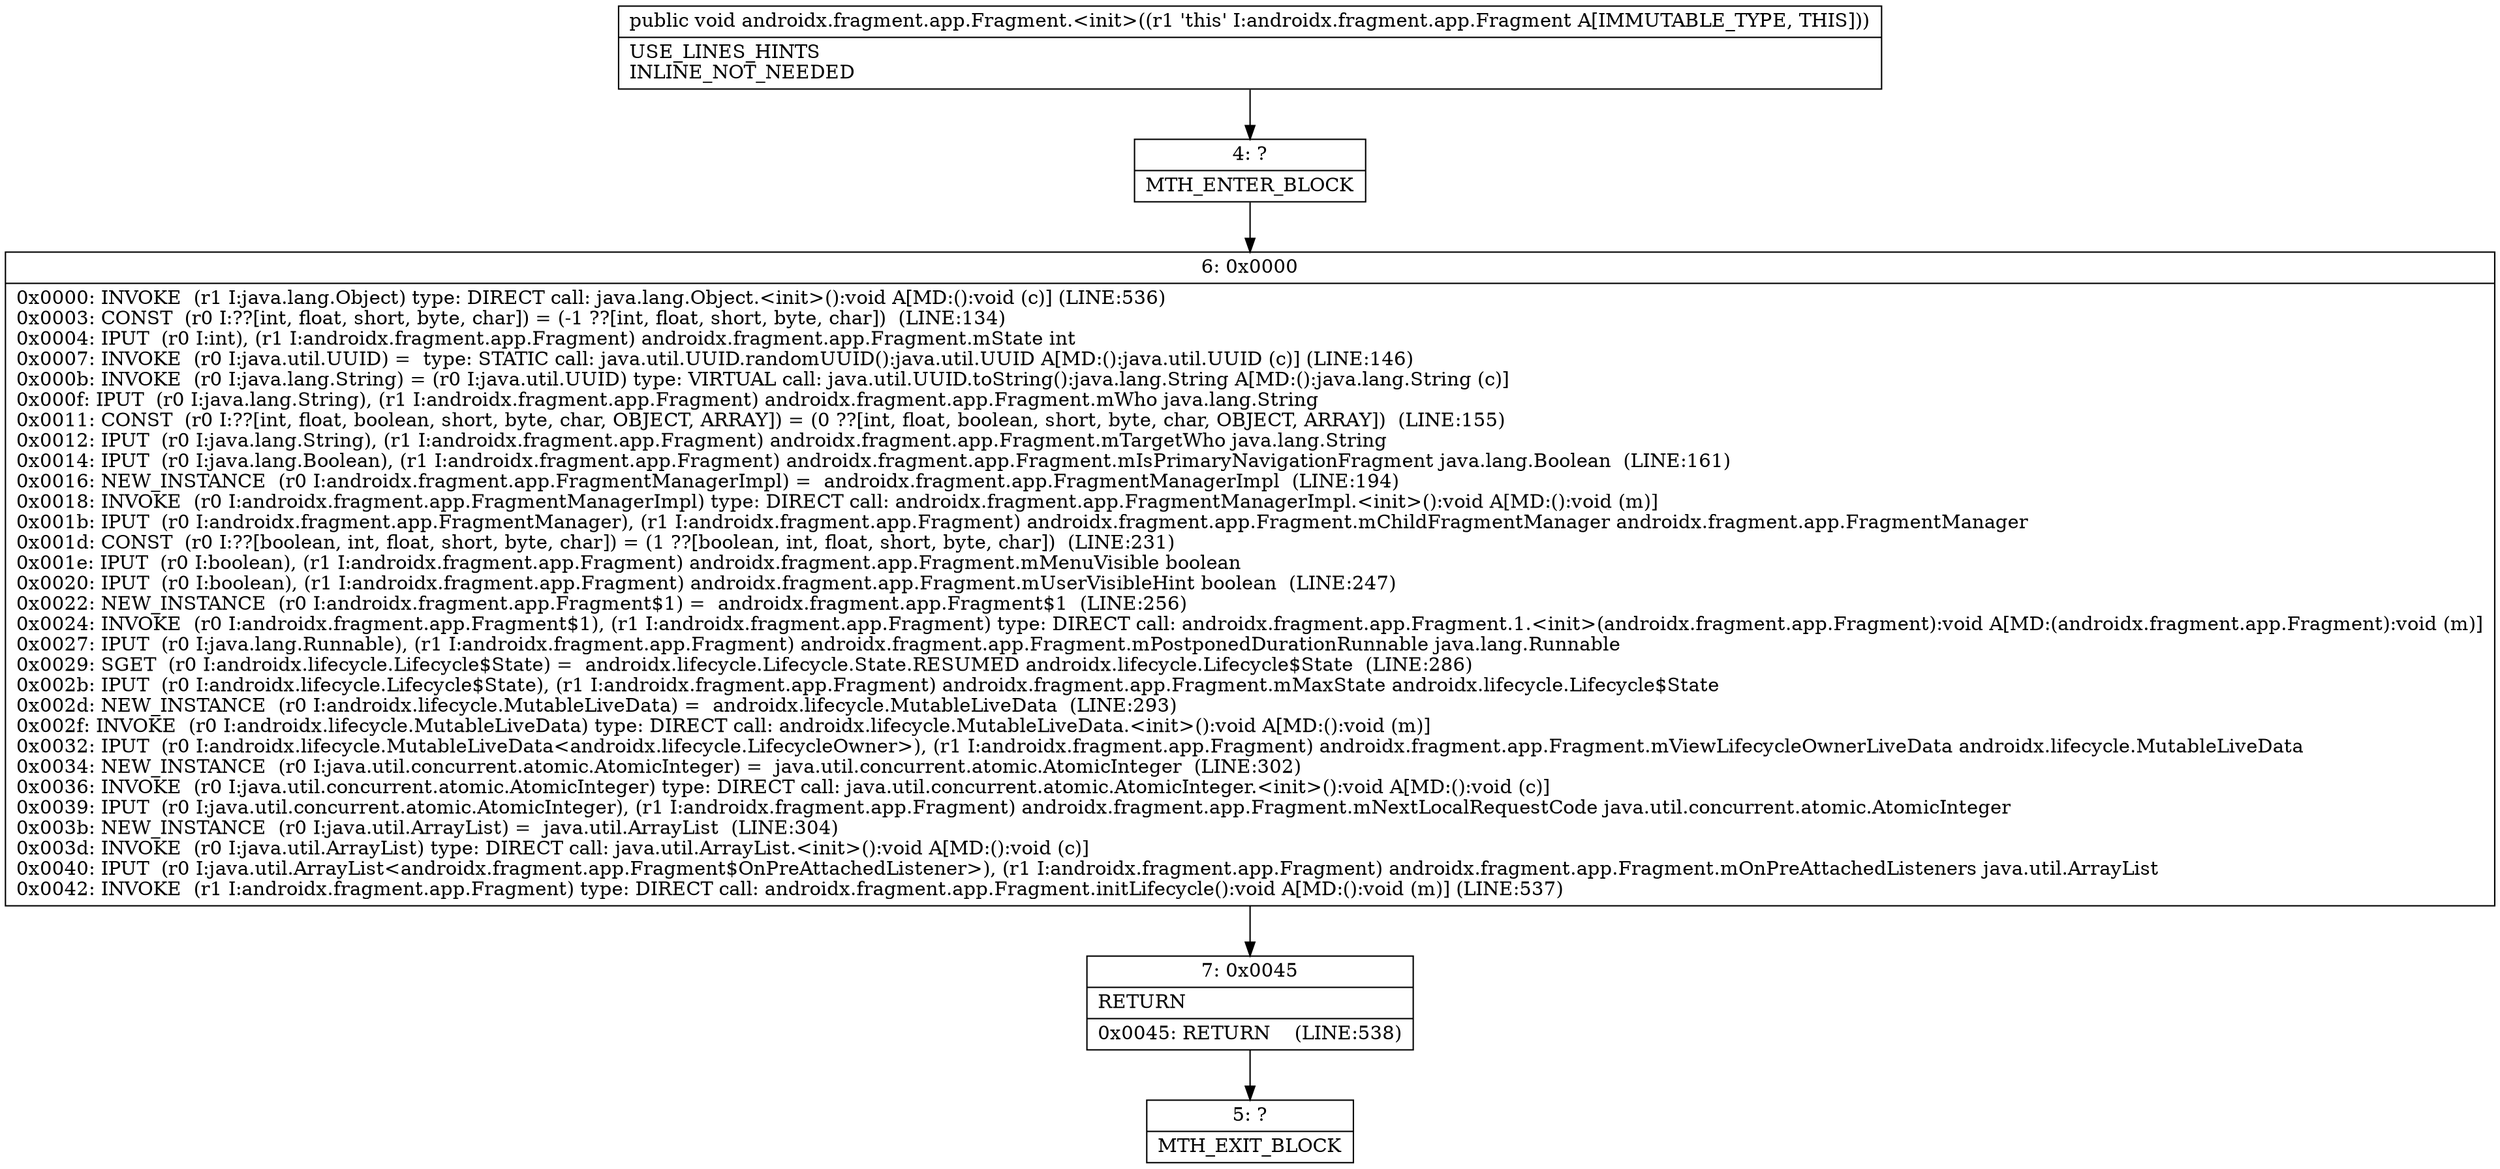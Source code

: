 digraph "CFG forandroidx.fragment.app.Fragment.\<init\>()V" {
Node_4 [shape=record,label="{4\:\ ?|MTH_ENTER_BLOCK\l}"];
Node_6 [shape=record,label="{6\:\ 0x0000|0x0000: INVOKE  (r1 I:java.lang.Object) type: DIRECT call: java.lang.Object.\<init\>():void A[MD:():void (c)] (LINE:536)\l0x0003: CONST  (r0 I:??[int, float, short, byte, char]) = (\-1 ??[int, float, short, byte, char])  (LINE:134)\l0x0004: IPUT  (r0 I:int), (r1 I:androidx.fragment.app.Fragment) androidx.fragment.app.Fragment.mState int \l0x0007: INVOKE  (r0 I:java.util.UUID) =  type: STATIC call: java.util.UUID.randomUUID():java.util.UUID A[MD:():java.util.UUID (c)] (LINE:146)\l0x000b: INVOKE  (r0 I:java.lang.String) = (r0 I:java.util.UUID) type: VIRTUAL call: java.util.UUID.toString():java.lang.String A[MD:():java.lang.String (c)]\l0x000f: IPUT  (r0 I:java.lang.String), (r1 I:androidx.fragment.app.Fragment) androidx.fragment.app.Fragment.mWho java.lang.String \l0x0011: CONST  (r0 I:??[int, float, boolean, short, byte, char, OBJECT, ARRAY]) = (0 ??[int, float, boolean, short, byte, char, OBJECT, ARRAY])  (LINE:155)\l0x0012: IPUT  (r0 I:java.lang.String), (r1 I:androidx.fragment.app.Fragment) androidx.fragment.app.Fragment.mTargetWho java.lang.String \l0x0014: IPUT  (r0 I:java.lang.Boolean), (r1 I:androidx.fragment.app.Fragment) androidx.fragment.app.Fragment.mIsPrimaryNavigationFragment java.lang.Boolean  (LINE:161)\l0x0016: NEW_INSTANCE  (r0 I:androidx.fragment.app.FragmentManagerImpl) =  androidx.fragment.app.FragmentManagerImpl  (LINE:194)\l0x0018: INVOKE  (r0 I:androidx.fragment.app.FragmentManagerImpl) type: DIRECT call: androidx.fragment.app.FragmentManagerImpl.\<init\>():void A[MD:():void (m)]\l0x001b: IPUT  (r0 I:androidx.fragment.app.FragmentManager), (r1 I:androidx.fragment.app.Fragment) androidx.fragment.app.Fragment.mChildFragmentManager androidx.fragment.app.FragmentManager \l0x001d: CONST  (r0 I:??[boolean, int, float, short, byte, char]) = (1 ??[boolean, int, float, short, byte, char])  (LINE:231)\l0x001e: IPUT  (r0 I:boolean), (r1 I:androidx.fragment.app.Fragment) androidx.fragment.app.Fragment.mMenuVisible boolean \l0x0020: IPUT  (r0 I:boolean), (r1 I:androidx.fragment.app.Fragment) androidx.fragment.app.Fragment.mUserVisibleHint boolean  (LINE:247)\l0x0022: NEW_INSTANCE  (r0 I:androidx.fragment.app.Fragment$1) =  androidx.fragment.app.Fragment$1  (LINE:256)\l0x0024: INVOKE  (r0 I:androidx.fragment.app.Fragment$1), (r1 I:androidx.fragment.app.Fragment) type: DIRECT call: androidx.fragment.app.Fragment.1.\<init\>(androidx.fragment.app.Fragment):void A[MD:(androidx.fragment.app.Fragment):void (m)]\l0x0027: IPUT  (r0 I:java.lang.Runnable), (r1 I:androidx.fragment.app.Fragment) androidx.fragment.app.Fragment.mPostponedDurationRunnable java.lang.Runnable \l0x0029: SGET  (r0 I:androidx.lifecycle.Lifecycle$State) =  androidx.lifecycle.Lifecycle.State.RESUMED androidx.lifecycle.Lifecycle$State  (LINE:286)\l0x002b: IPUT  (r0 I:androidx.lifecycle.Lifecycle$State), (r1 I:androidx.fragment.app.Fragment) androidx.fragment.app.Fragment.mMaxState androidx.lifecycle.Lifecycle$State \l0x002d: NEW_INSTANCE  (r0 I:androidx.lifecycle.MutableLiveData) =  androidx.lifecycle.MutableLiveData  (LINE:293)\l0x002f: INVOKE  (r0 I:androidx.lifecycle.MutableLiveData) type: DIRECT call: androidx.lifecycle.MutableLiveData.\<init\>():void A[MD:():void (m)]\l0x0032: IPUT  (r0 I:androidx.lifecycle.MutableLiveData\<androidx.lifecycle.LifecycleOwner\>), (r1 I:androidx.fragment.app.Fragment) androidx.fragment.app.Fragment.mViewLifecycleOwnerLiveData androidx.lifecycle.MutableLiveData \l0x0034: NEW_INSTANCE  (r0 I:java.util.concurrent.atomic.AtomicInteger) =  java.util.concurrent.atomic.AtomicInteger  (LINE:302)\l0x0036: INVOKE  (r0 I:java.util.concurrent.atomic.AtomicInteger) type: DIRECT call: java.util.concurrent.atomic.AtomicInteger.\<init\>():void A[MD:():void (c)]\l0x0039: IPUT  (r0 I:java.util.concurrent.atomic.AtomicInteger), (r1 I:androidx.fragment.app.Fragment) androidx.fragment.app.Fragment.mNextLocalRequestCode java.util.concurrent.atomic.AtomicInteger \l0x003b: NEW_INSTANCE  (r0 I:java.util.ArrayList) =  java.util.ArrayList  (LINE:304)\l0x003d: INVOKE  (r0 I:java.util.ArrayList) type: DIRECT call: java.util.ArrayList.\<init\>():void A[MD:():void (c)]\l0x0040: IPUT  (r0 I:java.util.ArrayList\<androidx.fragment.app.Fragment$OnPreAttachedListener\>), (r1 I:androidx.fragment.app.Fragment) androidx.fragment.app.Fragment.mOnPreAttachedListeners java.util.ArrayList \l0x0042: INVOKE  (r1 I:androidx.fragment.app.Fragment) type: DIRECT call: androidx.fragment.app.Fragment.initLifecycle():void A[MD:():void (m)] (LINE:537)\l}"];
Node_7 [shape=record,label="{7\:\ 0x0045|RETURN\l|0x0045: RETURN    (LINE:538)\l}"];
Node_5 [shape=record,label="{5\:\ ?|MTH_EXIT_BLOCK\l}"];
MethodNode[shape=record,label="{public void androidx.fragment.app.Fragment.\<init\>((r1 'this' I:androidx.fragment.app.Fragment A[IMMUTABLE_TYPE, THIS]))  | USE_LINES_HINTS\lINLINE_NOT_NEEDED\l}"];
MethodNode -> Node_4;Node_4 -> Node_6;
Node_6 -> Node_7;
Node_7 -> Node_5;
}

